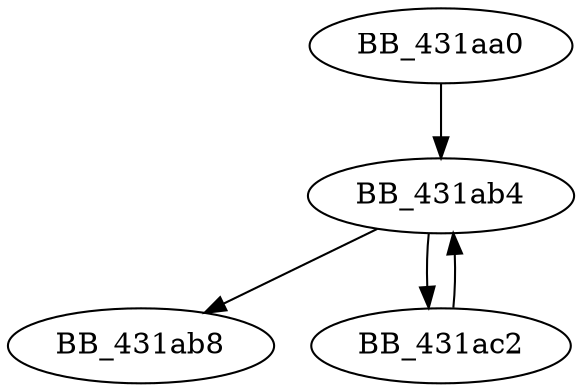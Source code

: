 DiGraph  _alloca_probe{
BB_431aa0->BB_431ab4
BB_431ab4->BB_431ab8
BB_431ab4->BB_431ac2
BB_431ac2->BB_431ab4
}
